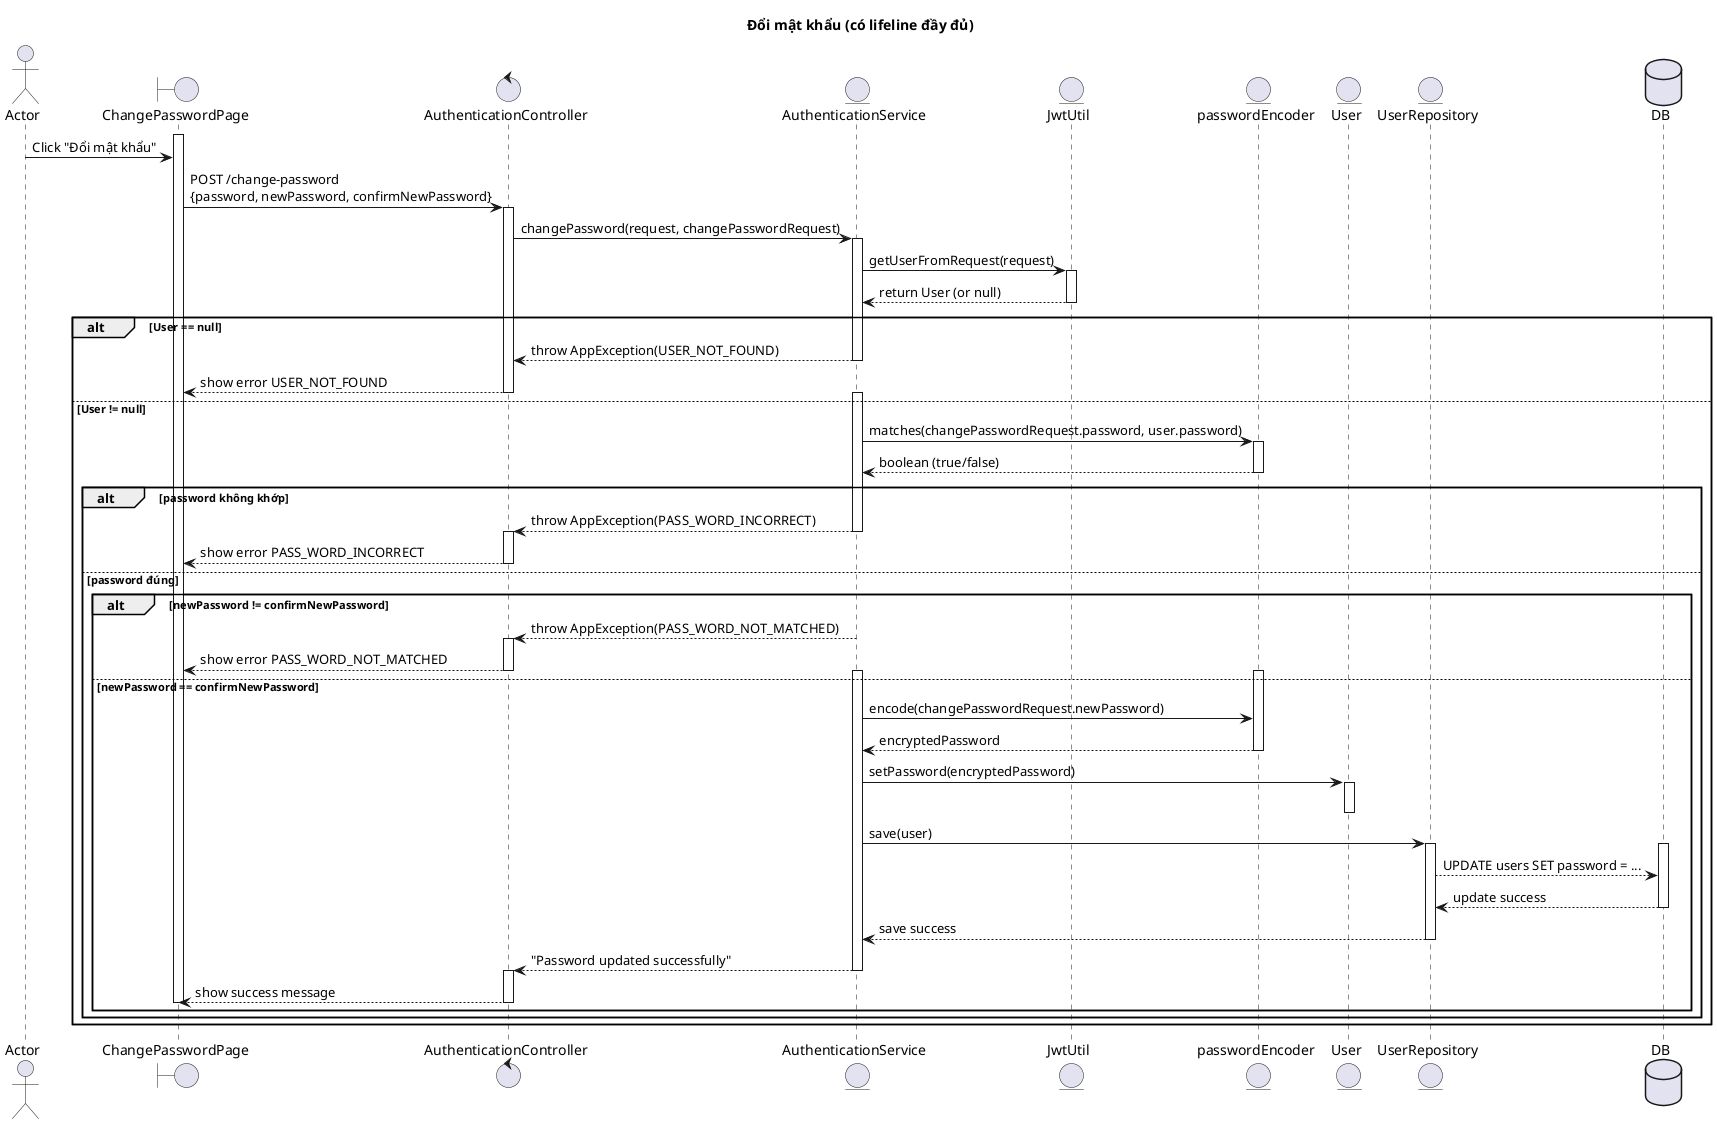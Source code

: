 @startuml
title Đổi mật khẩu (có lifeline đầy đủ)

actor Actor
boundary ChangePasswordPage
control AuthenticationController
entity AuthenticationService
entity JwtUtil
entity passwordEncoder
entity User
entity UserRepository
database DB

activate ChangePasswordPage
Actor -> ChangePasswordPage : Click "Đổi mật khẩu"
ChangePasswordPage -> AuthenticationController : POST /change-password\n{password, newPassword, confirmNewPassword}
activate AuthenticationController

AuthenticationController -> AuthenticationService : changePassword(request, changePasswordRequest)
activate AuthenticationService

AuthenticationService -> JwtUtil : getUserFromRequest(request)
activate JwtUtil
JwtUtil --> AuthenticationService : return User (or null)
deactivate JwtUtil

alt User == null

    AuthenticationService --> AuthenticationController : throw AppException(USER_NOT_FOUND)
    deactivate AuthenticationService
    AuthenticationController --> ChangePasswordPage : show error USER_NOT_FOUND
    deactivate AuthenticationController
else User != null
    activate AuthenticationService
    AuthenticationService -> passwordEncoder : matches(changePasswordRequest.password, user.password)
    activate passwordEncoder
    passwordEncoder --> AuthenticationService : boolean (true/false)
    deactivate passwordEncoder

    alt password không khớp
        AuthenticationService --> AuthenticationController : throw AppException(PASS_WORD_INCORRECT)
        deactivate AuthenticationService
        activate AuthenticationController
        AuthenticationController --> ChangePasswordPage : show error PASS_WORD_INCORRECT
        deactivate AuthenticationController
    else password đúng
        alt newPassword != confirmNewPassword
            AuthenticationService --> AuthenticationController : throw AppException(PASS_WORD_NOT_MATCHED)
            deactivate AuthenticationService
            activate AuthenticationController
            AuthenticationController --> ChangePasswordPage : show error PASS_WORD_NOT_MATCHED
            deactivate AuthenticationController

        else newPassword == confirmNewPassword
            activate passwordEncoder
            activate AuthenticationService
            AuthenticationService -> passwordEncoder : encode(changePasswordRequest.newPassword)
            passwordEncoder --> AuthenticationService : encryptedPassword
            deactivate passwordEncoder

            AuthenticationService -> User : setPassword(encryptedPassword)
            activate User
            deactivate User

            AuthenticationService -> UserRepository : save(user)
            activate UserRepository
            activate DB
            UserRepository --> DB : UPDATE users SET password = ...
            DB --> UserRepository : update success
            deactivate DB
            UserRepository --> AuthenticationService : save success
            deactivate UserRepository

            AuthenticationService --> AuthenticationController : "Password updated successfully"
            deactivate AuthenticationService
            activate AuthenticationController
            AuthenticationController --> ChangePasswordPage : show success message
            deactivate AuthenticationController
            deactivate ChangePasswordPage
        end
    end
end

@enduml
